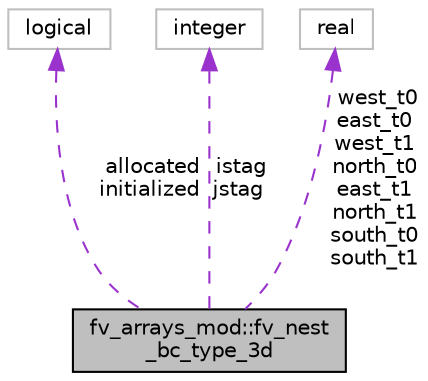 digraph "fv_arrays_mod::fv_nest_bc_type_3d"
{
 // INTERACTIVE_SVG=YES
  edge [fontname="Helvetica",fontsize="10",labelfontname="Helvetica",labelfontsize="10"];
  node [fontname="Helvetica",fontsize="10",shape=record];
  Node1 [label="fv_arrays_mod::fv_nest\l_bc_type_3d",height=0.2,width=0.4,color="black", fillcolor="grey75", style="filled" fontcolor="black"];
  Node2 -> Node1 [dir="back",color="darkorchid3",fontsize="10",style="dashed",label=" allocated\ninitialized" ];
  Node2 [label="logical",height=0.2,width=0.4,color="grey75", fillcolor="white", style="filled"];
  Node3 -> Node1 [dir="back",color="darkorchid3",fontsize="10",style="dashed",label=" istag\njstag" ];
  Node3 [label="integer",height=0.2,width=0.4,color="grey75", fillcolor="white", style="filled"];
  Node4 -> Node1 [dir="back",color="darkorchid3",fontsize="10",style="dashed",label=" west_t0\neast_t0\nwest_t1\nnorth_t0\neast_t1\nnorth_t1\nsouth_t0\nsouth_t1" ];
  Node4 [label="real",height=0.2,width=0.4,color="grey75", fillcolor="white", style="filled"];
}
